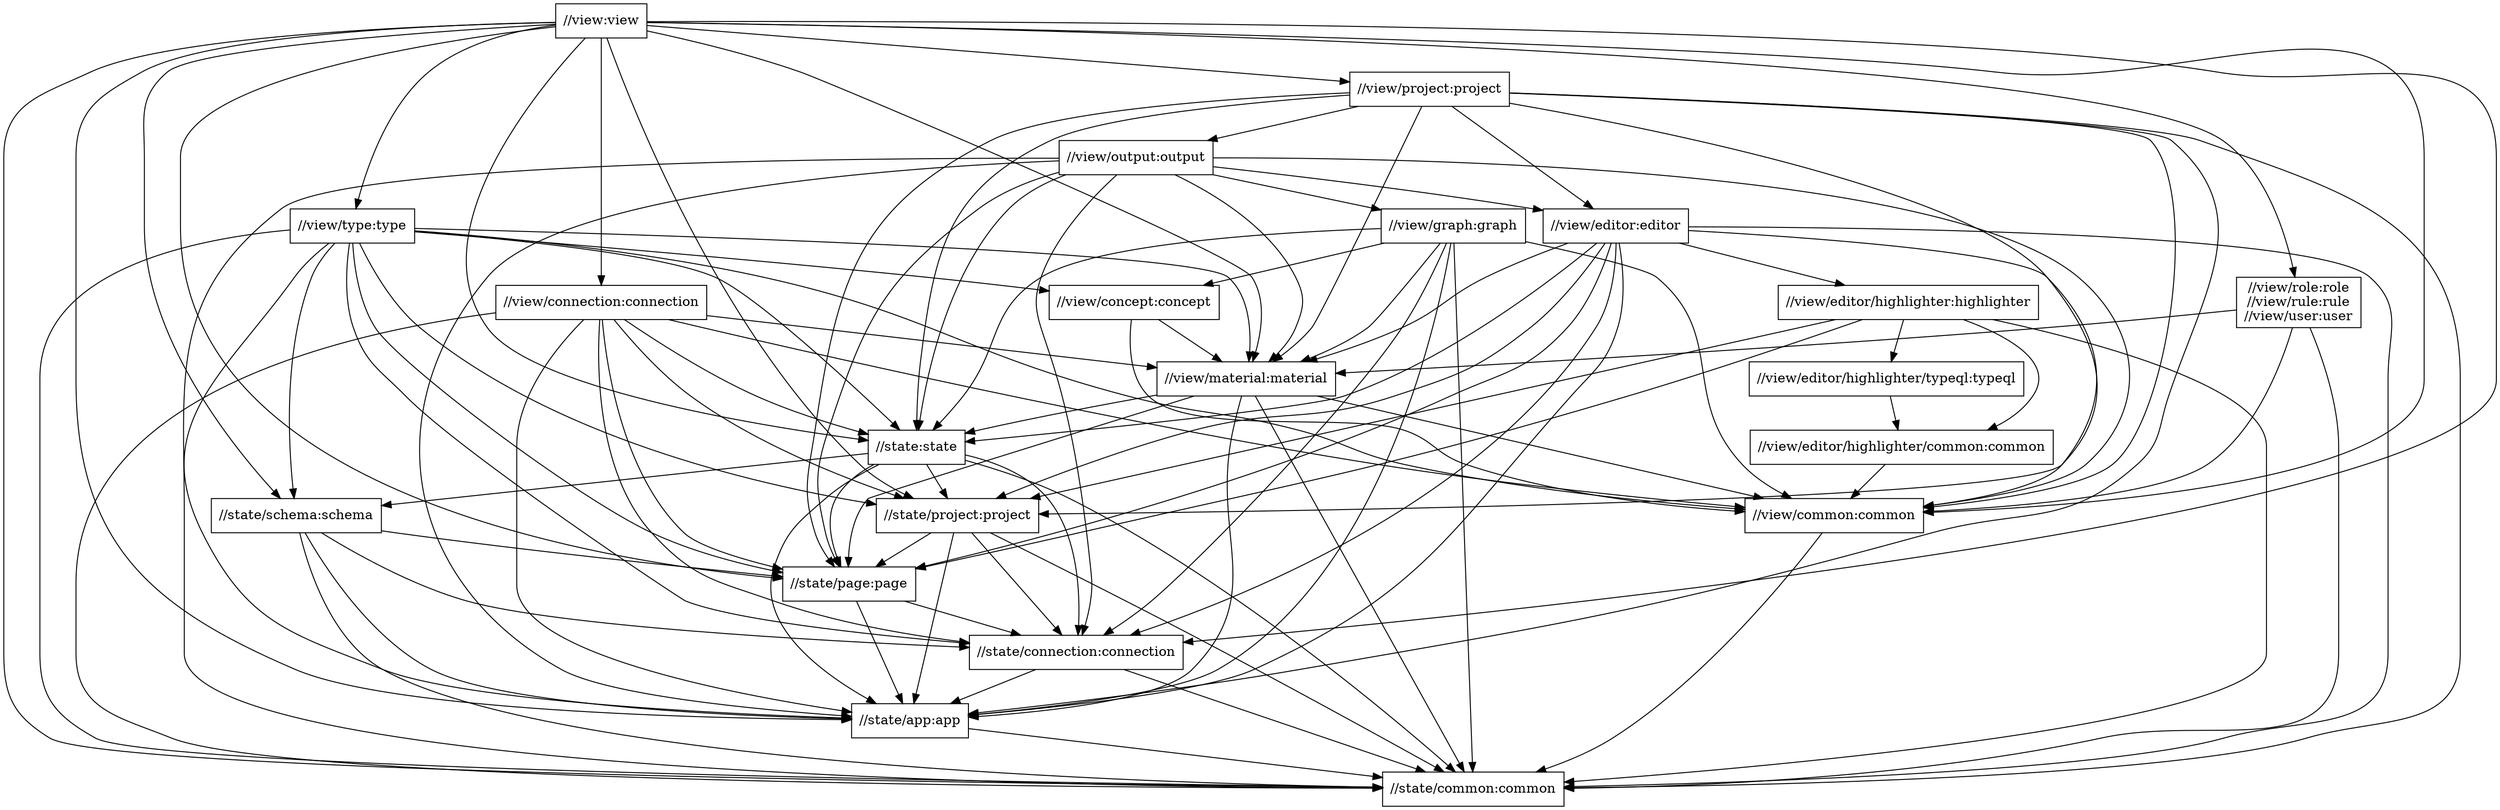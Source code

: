 digraph mygraph {
  node [shape=box];
  "//view:view"
  "//view:view" -> "//view/role:role\n//view/rule:rule\n//view/user:user"
  "//view:view" -> "//state:state"
  "//view:view" -> "//state/app:app"
  "//view:view" -> "//state/common:common"
  "//view:view" -> "//state/connection:connection"
  "//view:view" -> "//state/page:page"
  "//view:view" -> "//state/project:project"
  "//view:view" -> "//state/schema:schema"
  "//view:view" -> "//view/common:common"
  "//view:view" -> "//view/connection:connection"
  "//view:view" -> "//view/material:material"
  "//view:view" -> "//view/project:project"
  "//view:view" -> "//view/type:type"
  "//view/type:type"
  "//view/type:type" -> "//state:state"
  "//view/type:type" -> "//state/app:app"
  "//view/type:type" -> "//state/common:common"
  "//view/type:type" -> "//state/connection:connection"
  "//view/type:type" -> "//state/page:page"
  "//view/type:type" -> "//state/project:project"
  "//view/type:type" -> "//state/schema:schema"
  "//view/type:type" -> "//view/common:common"
  "//view/type:type" -> "//view/concept:concept"
  "//view/type:type" -> "//view/material:material"
  "//view/role:role\n//view/rule:rule\n//view/user:user"
  "//view/role:role\n//view/rule:rule\n//view/user:user" -> "//state/common:common"
  "//view/role:role\n//view/rule:rule\n//view/user:user" -> "//view/common:common"
  "//view/role:role\n//view/rule:rule\n//view/user:user" -> "//view/material:material"
  "//view/connection:connection"
  "//view/connection:connection" -> "//state:state"
  "//view/connection:connection" -> "//state/app:app"
  "//view/connection:connection" -> "//state/common:common"
  "//view/connection:connection" -> "//state/connection:connection"
  "//view/connection:connection" -> "//state/page:page"
  "//view/connection:connection" -> "//state/project:project"
  "//view/connection:connection" -> "//view/common:common"
  "//view/connection:connection" -> "//view/material:material"
  "//view/project:project"
  "//view/project:project" -> "//state:state"
  "//view/project:project" -> "//state/app:app"
  "//view/project:project" -> "//state/common:common"
  "//view/project:project" -> "//state/page:page"
  "//view/project:project" -> "//state/project:project"
  "//view/project:project" -> "//view/common:common"
  "//view/project:project" -> "//view/editor:editor"
  "//view/project:project" -> "//view/material:material"
  "//view/project:project" -> "//view/output:output"
  "//view/output:output"
  "//view/output:output" -> "//state:state"
  "//view/output:output" -> "//state/app:app"
  "//view/output:output" -> "//state/common:common"
  "//view/output:output" -> "//state/connection:connection"
  "//view/output:output" -> "//state/page:page"
  "//view/output:output" -> "//view/common:common"
  "//view/output:output" -> "//view/editor:editor"
  "//view/output:output" -> "//view/graph:graph"
  "//view/output:output" -> "//view/material:material"
  "//view/graph:graph"
  "//view/graph:graph" -> "//state:state"
  "//view/graph:graph" -> "//state/app:app"
  "//view/graph:graph" -> "//state/common:common"
  "//view/graph:graph" -> "//state/connection:connection"
  "//view/graph:graph" -> "//view/common:common"
  "//view/graph:graph" -> "//view/concept:concept"
  "//view/graph:graph" -> "//view/material:material"
  "//view/concept:concept"
  "//view/concept:concept" -> "//view/common:common"
  "//view/concept:concept" -> "//view/material:material"
  "//view/editor:editor"
  "//view/editor:editor" -> "//state:state"
  "//view/editor:editor" -> "//state/app:app"
  "//view/editor:editor" -> "//state/common:common"
  "//view/editor:editor" -> "//state/connection:connection"
  "//view/editor:editor" -> "//state/page:page"
  "//view/editor:editor" -> "//state/project:project"
  "//view/editor:editor" -> "//view/common:common"
  "//view/editor:editor" -> "//view/editor/highlighter:highlighter"
  "//view/editor:editor" -> "//view/material:material"
  "//view/material:material"
  "//view/material:material" -> "//state:state"
  "//view/material:material" -> "//state/app:app"
  "//view/material:material" -> "//state/common:common"
  "//view/material:material" -> "//state/page:page"
  "//view/material:material" -> "//view/common:common"
  "//view/editor/highlighter:highlighter"
  "//view/editor/highlighter:highlighter" -> "//state/common:common"
  "//view/editor/highlighter:highlighter" -> "//state/page:page"
  "//view/editor/highlighter:highlighter" -> "//state/project:project"
  "//view/editor/highlighter:highlighter" -> "//view/editor/highlighter/common:common"
  "//view/editor/highlighter:highlighter" -> "//view/editor/highlighter/typeql:typeql"
  "//state:state"
  "//state:state" -> "//state/app:app"
  "//state:state" -> "//state/common:common"
  "//state:state" -> "//state/connection:connection"
  "//state:state" -> "//state/page:page"
  "//state:state" -> "//state/project:project"
  "//state:state" -> "//state/schema:schema"
  "//state/schema:schema"
  "//state/schema:schema" -> "//state/app:app"
  "//state/schema:schema" -> "//state/common:common"
  "//state/schema:schema" -> "//state/connection:connection"
  "//state/schema:schema" -> "//state/page:page"
  "//state/project:project"
  "//state/project:project" -> "//state/app:app"
  "//state/project:project" -> "//state/common:common"
  "//state/project:project" -> "//state/connection:connection"
  "//state/project:project" -> "//state/page:page"
  "//state/page:page"
  "//state/page:page" -> "//state/app:app"
  "//state/page:page" -> "//state/connection:connection"
  "//view/editor/highlighter/typeql:typeql"
  "//view/editor/highlighter/typeql:typeql" -> "//view/editor/highlighter/common:common"
  "//view/editor/highlighter/common:common"
  "//view/editor/highlighter/common:common" -> "//view/common:common"
  "//view/common:common"
  "//view/common:common" -> "//state/common:common"
  "//state/connection:connection"
  "//state/connection:connection" -> "//state/app:app"
  "//state/connection:connection" -> "//state/common:common"
  "//state/app:app"
  "//state/app:app" -> "//state/common:common"
  "//state/common:common"
}
